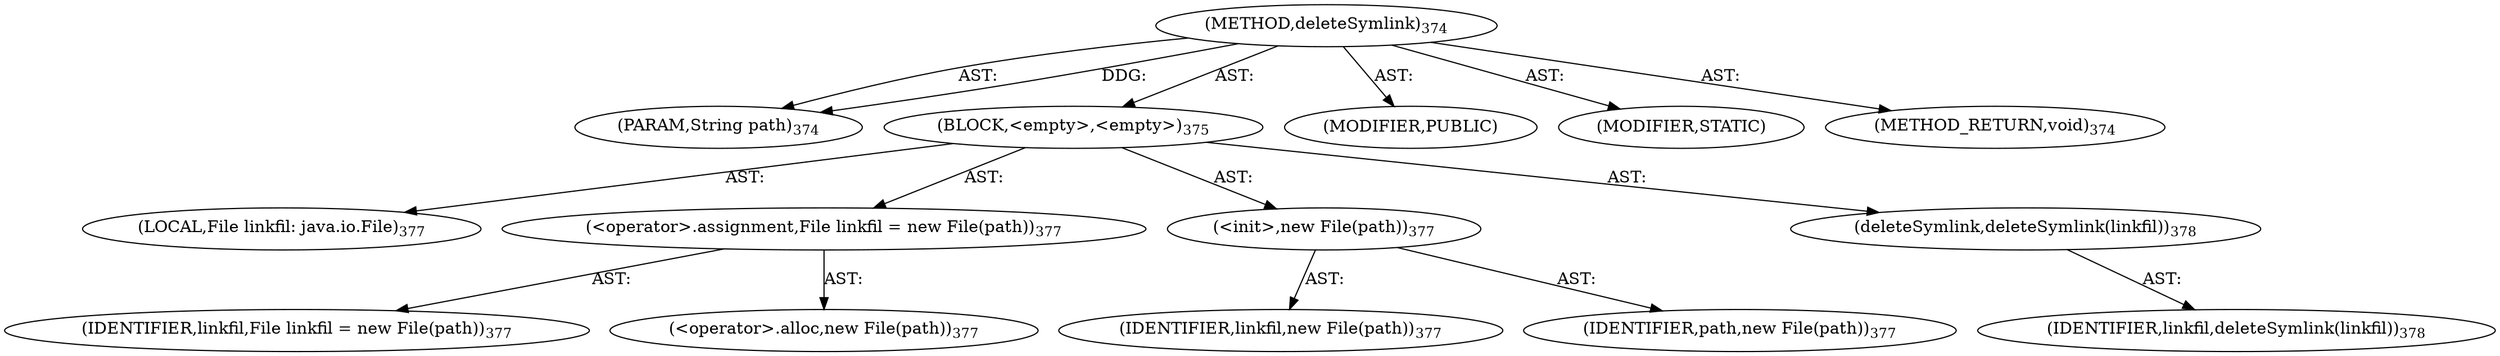 digraph "deleteSymlink" {  
"111669149705" [label = <(METHOD,deleteSymlink)<SUB>374</SUB>> ]
"115964117013" [label = <(PARAM,String path)<SUB>374</SUB>> ]
"25769803810" [label = <(BLOCK,&lt;empty&gt;,&lt;empty&gt;)<SUB>375</SUB>> ]
"94489280527" [label = <(LOCAL,File linkfil: java.io.File)<SUB>377</SUB>> ]
"30064771225" [label = <(&lt;operator&gt;.assignment,File linkfil = new File(path))<SUB>377</SUB>> ]
"68719476873" [label = <(IDENTIFIER,linkfil,File linkfil = new File(path))<SUB>377</SUB>> ]
"30064771226" [label = <(&lt;operator&gt;.alloc,new File(path))<SUB>377</SUB>> ]
"30064771227" [label = <(&lt;init&gt;,new File(path))<SUB>377</SUB>> ]
"68719476874" [label = <(IDENTIFIER,linkfil,new File(path))<SUB>377</SUB>> ]
"68719476875" [label = <(IDENTIFIER,path,new File(path))<SUB>377</SUB>> ]
"30064771228" [label = <(deleteSymlink,deleteSymlink(linkfil))<SUB>378</SUB>> ]
"68719476876" [label = <(IDENTIFIER,linkfil,deleteSymlink(linkfil))<SUB>378</SUB>> ]
"133143986201" [label = <(MODIFIER,PUBLIC)> ]
"133143986202" [label = <(MODIFIER,STATIC)> ]
"128849018889" [label = <(METHOD_RETURN,void)<SUB>374</SUB>> ]
  "111669149705" -> "115964117013"  [ label = "AST: "] 
  "111669149705" -> "25769803810"  [ label = "AST: "] 
  "111669149705" -> "133143986201"  [ label = "AST: "] 
  "111669149705" -> "133143986202"  [ label = "AST: "] 
  "111669149705" -> "128849018889"  [ label = "AST: "] 
  "25769803810" -> "94489280527"  [ label = "AST: "] 
  "25769803810" -> "30064771225"  [ label = "AST: "] 
  "25769803810" -> "30064771227"  [ label = "AST: "] 
  "25769803810" -> "30064771228"  [ label = "AST: "] 
  "30064771225" -> "68719476873"  [ label = "AST: "] 
  "30064771225" -> "30064771226"  [ label = "AST: "] 
  "30064771227" -> "68719476874"  [ label = "AST: "] 
  "30064771227" -> "68719476875"  [ label = "AST: "] 
  "30064771228" -> "68719476876"  [ label = "AST: "] 
  "111669149705" -> "115964117013"  [ label = "DDG: "] 
}
